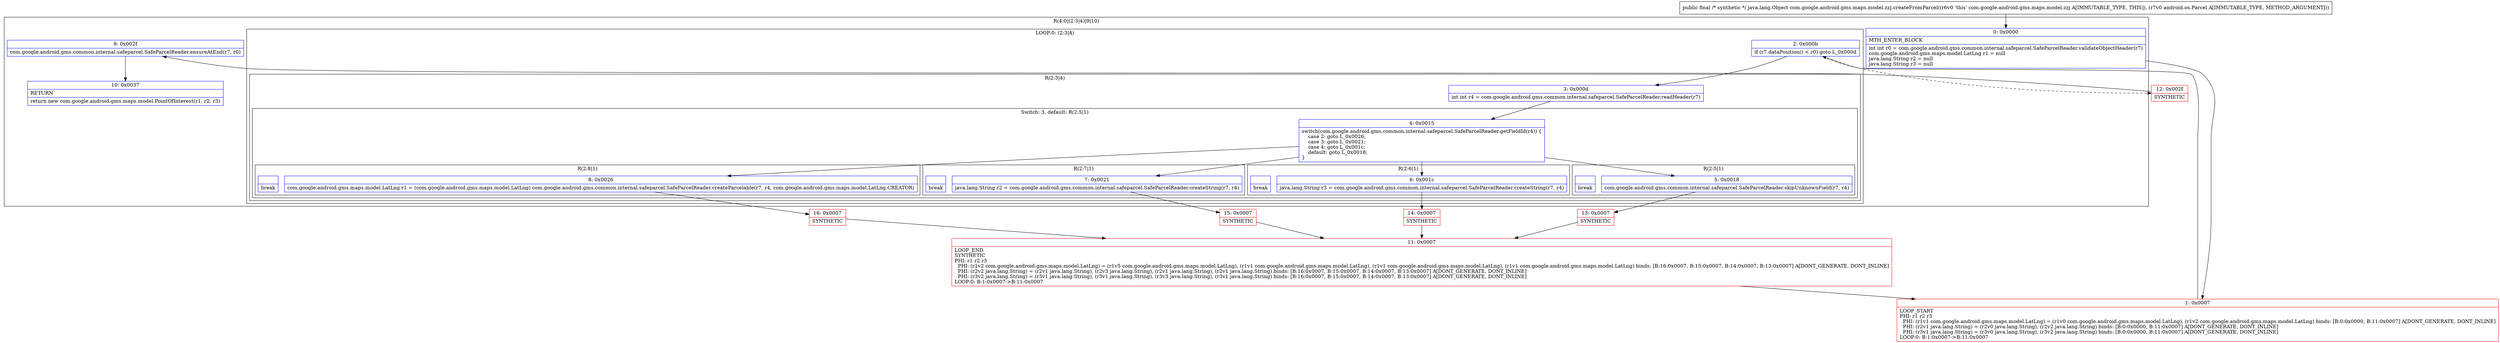 digraph "CFG forcom.google.android.gms.maps.model.zzj.createFromParcel(Landroid\/os\/Parcel;)Ljava\/lang\/Object;" {
subgraph cluster_Region_518038332 {
label = "R(4:0|(2:3|4)|9|10)";
node [shape=record,color=blue];
Node_0 [shape=record,label="{0\:\ 0x0000|MTH_ENTER_BLOCK\l|int int r0 = com.google.android.gms.common.internal.safeparcel.SafeParcelReader.validateObjectHeader(r7)\lcom.google.android.gms.maps.model.LatLng r1 = null\ljava.lang.String r2 = null\ljava.lang.String r3 = null\l}"];
subgraph cluster_LoopRegion_1461518528 {
label = "LOOP:0: (2:3|4)";
node [shape=record,color=blue];
Node_2 [shape=record,label="{2\:\ 0x000b|if (r7.dataPosition() \< r0) goto L_0x000d\l}"];
subgraph cluster_Region_322140875 {
label = "R(2:3|4)";
node [shape=record,color=blue];
Node_3 [shape=record,label="{3\:\ 0x000d|int int r4 = com.google.android.gms.common.internal.safeparcel.SafeParcelReader.readHeader(r7)\l}"];
subgraph cluster_SwitchRegion_889760950 {
label = "Switch: 3, default: R(2:5|1)";
node [shape=record,color=blue];
Node_4 [shape=record,label="{4\:\ 0x0015|switch(com.google.android.gms.common.internal.safeparcel.SafeParcelReader.getFieldId(r4)) \{\l    case 2: goto L_0x0026;\l    case 3: goto L_0x0021;\l    case 4: goto L_0x001c;\l    default: goto L_0x0018;\l\}\l}"];
subgraph cluster_Region_1020484050 {
label = "R(2:8|1)";
node [shape=record,color=blue];
Node_8 [shape=record,label="{8\:\ 0x0026|com.google.android.gms.maps.model.LatLng r1 = (com.google.android.gms.maps.model.LatLng) com.google.android.gms.common.internal.safeparcel.SafeParcelReader.createParcelable(r7, r4, com.google.android.gms.maps.model.LatLng.CREATOR)\l}"];
Node_InsnContainer_1139845752 [shape=record,label="{|break\l}"];
}
subgraph cluster_Region_930469896 {
label = "R(2:7|1)";
node [shape=record,color=blue];
Node_7 [shape=record,label="{7\:\ 0x0021|java.lang.String r2 = com.google.android.gms.common.internal.safeparcel.SafeParcelReader.createString(r7, r4)\l}"];
Node_InsnContainer_1264620862 [shape=record,label="{|break\l}"];
}
subgraph cluster_Region_748123289 {
label = "R(2:6|1)";
node [shape=record,color=blue];
Node_6 [shape=record,label="{6\:\ 0x001c|java.lang.String r3 = com.google.android.gms.common.internal.safeparcel.SafeParcelReader.createString(r7, r4)\l}"];
Node_InsnContainer_1890769113 [shape=record,label="{|break\l}"];
}
subgraph cluster_Region_748980103 {
label = "R(2:5|1)";
node [shape=record,color=blue];
Node_5 [shape=record,label="{5\:\ 0x0018|com.google.android.gms.common.internal.safeparcel.SafeParcelReader.skipUnknownField(r7, r4)\l}"];
Node_InsnContainer_770700245 [shape=record,label="{|break\l}"];
}
}
}
}
Node_9 [shape=record,label="{9\:\ 0x002f|com.google.android.gms.common.internal.safeparcel.SafeParcelReader.ensureAtEnd(r7, r0)\l}"];
Node_10 [shape=record,label="{10\:\ 0x0037|RETURN\l|return new com.google.android.gms.maps.model.PointOfInterest(r1, r2, r3)\l}"];
}
Node_1 [shape=record,color=red,label="{1\:\ 0x0007|LOOP_START\lPHI: r1 r2 r3 \l  PHI: (r1v1 com.google.android.gms.maps.model.LatLng) = (r1v0 com.google.android.gms.maps.model.LatLng), (r1v2 com.google.android.gms.maps.model.LatLng) binds: [B:0:0x0000, B:11:0x0007] A[DONT_GENERATE, DONT_INLINE]\l  PHI: (r2v1 java.lang.String) = (r2v0 java.lang.String), (r2v2 java.lang.String) binds: [B:0:0x0000, B:11:0x0007] A[DONT_GENERATE, DONT_INLINE]\l  PHI: (r3v1 java.lang.String) = (r3v0 java.lang.String), (r3v2 java.lang.String) binds: [B:0:0x0000, B:11:0x0007] A[DONT_GENERATE, DONT_INLINE]\lLOOP:0: B:1:0x0007\-\>B:11:0x0007\l}"];
Node_11 [shape=record,color=red,label="{11\:\ 0x0007|LOOP_END\lSYNTHETIC\lPHI: r1 r2 r3 \l  PHI: (r1v2 com.google.android.gms.maps.model.LatLng) = (r1v5 com.google.android.gms.maps.model.LatLng), (r1v1 com.google.android.gms.maps.model.LatLng), (r1v1 com.google.android.gms.maps.model.LatLng), (r1v1 com.google.android.gms.maps.model.LatLng) binds: [B:16:0x0007, B:15:0x0007, B:14:0x0007, B:13:0x0007] A[DONT_GENERATE, DONT_INLINE]\l  PHI: (r2v2 java.lang.String) = (r2v1 java.lang.String), (r2v3 java.lang.String), (r2v1 java.lang.String), (r2v1 java.lang.String) binds: [B:16:0x0007, B:15:0x0007, B:14:0x0007, B:13:0x0007] A[DONT_GENERATE, DONT_INLINE]\l  PHI: (r3v2 java.lang.String) = (r3v1 java.lang.String), (r3v1 java.lang.String), (r3v3 java.lang.String), (r3v1 java.lang.String) binds: [B:16:0x0007, B:15:0x0007, B:14:0x0007, B:13:0x0007] A[DONT_GENERATE, DONT_INLINE]\lLOOP:0: B:1:0x0007\-\>B:11:0x0007\l}"];
Node_12 [shape=record,color=red,label="{12\:\ 0x002f|SYNTHETIC\l}"];
Node_13 [shape=record,color=red,label="{13\:\ 0x0007|SYNTHETIC\l}"];
Node_14 [shape=record,color=red,label="{14\:\ 0x0007|SYNTHETIC\l}"];
Node_15 [shape=record,color=red,label="{15\:\ 0x0007|SYNTHETIC\l}"];
Node_16 [shape=record,color=red,label="{16\:\ 0x0007|SYNTHETIC\l}"];
MethodNode[shape=record,label="{public final \/* synthetic *\/ java.lang.Object com.google.android.gms.maps.model.zzj.createFromParcel((r6v0 'this' com.google.android.gms.maps.model.zzj A[IMMUTABLE_TYPE, THIS]), (r7v0 android.os.Parcel A[IMMUTABLE_TYPE, METHOD_ARGUMENT])) }"];
MethodNode -> Node_0;
Node_0 -> Node_1;
Node_2 -> Node_3;
Node_2 -> Node_12[style=dashed];
Node_3 -> Node_4;
Node_4 -> Node_5;
Node_4 -> Node_6;
Node_4 -> Node_7;
Node_4 -> Node_8;
Node_8 -> Node_16;
Node_7 -> Node_15;
Node_6 -> Node_14;
Node_5 -> Node_13;
Node_9 -> Node_10;
Node_1 -> Node_2;
Node_11 -> Node_1;
Node_12 -> Node_9;
Node_13 -> Node_11;
Node_14 -> Node_11;
Node_15 -> Node_11;
Node_16 -> Node_11;
}

